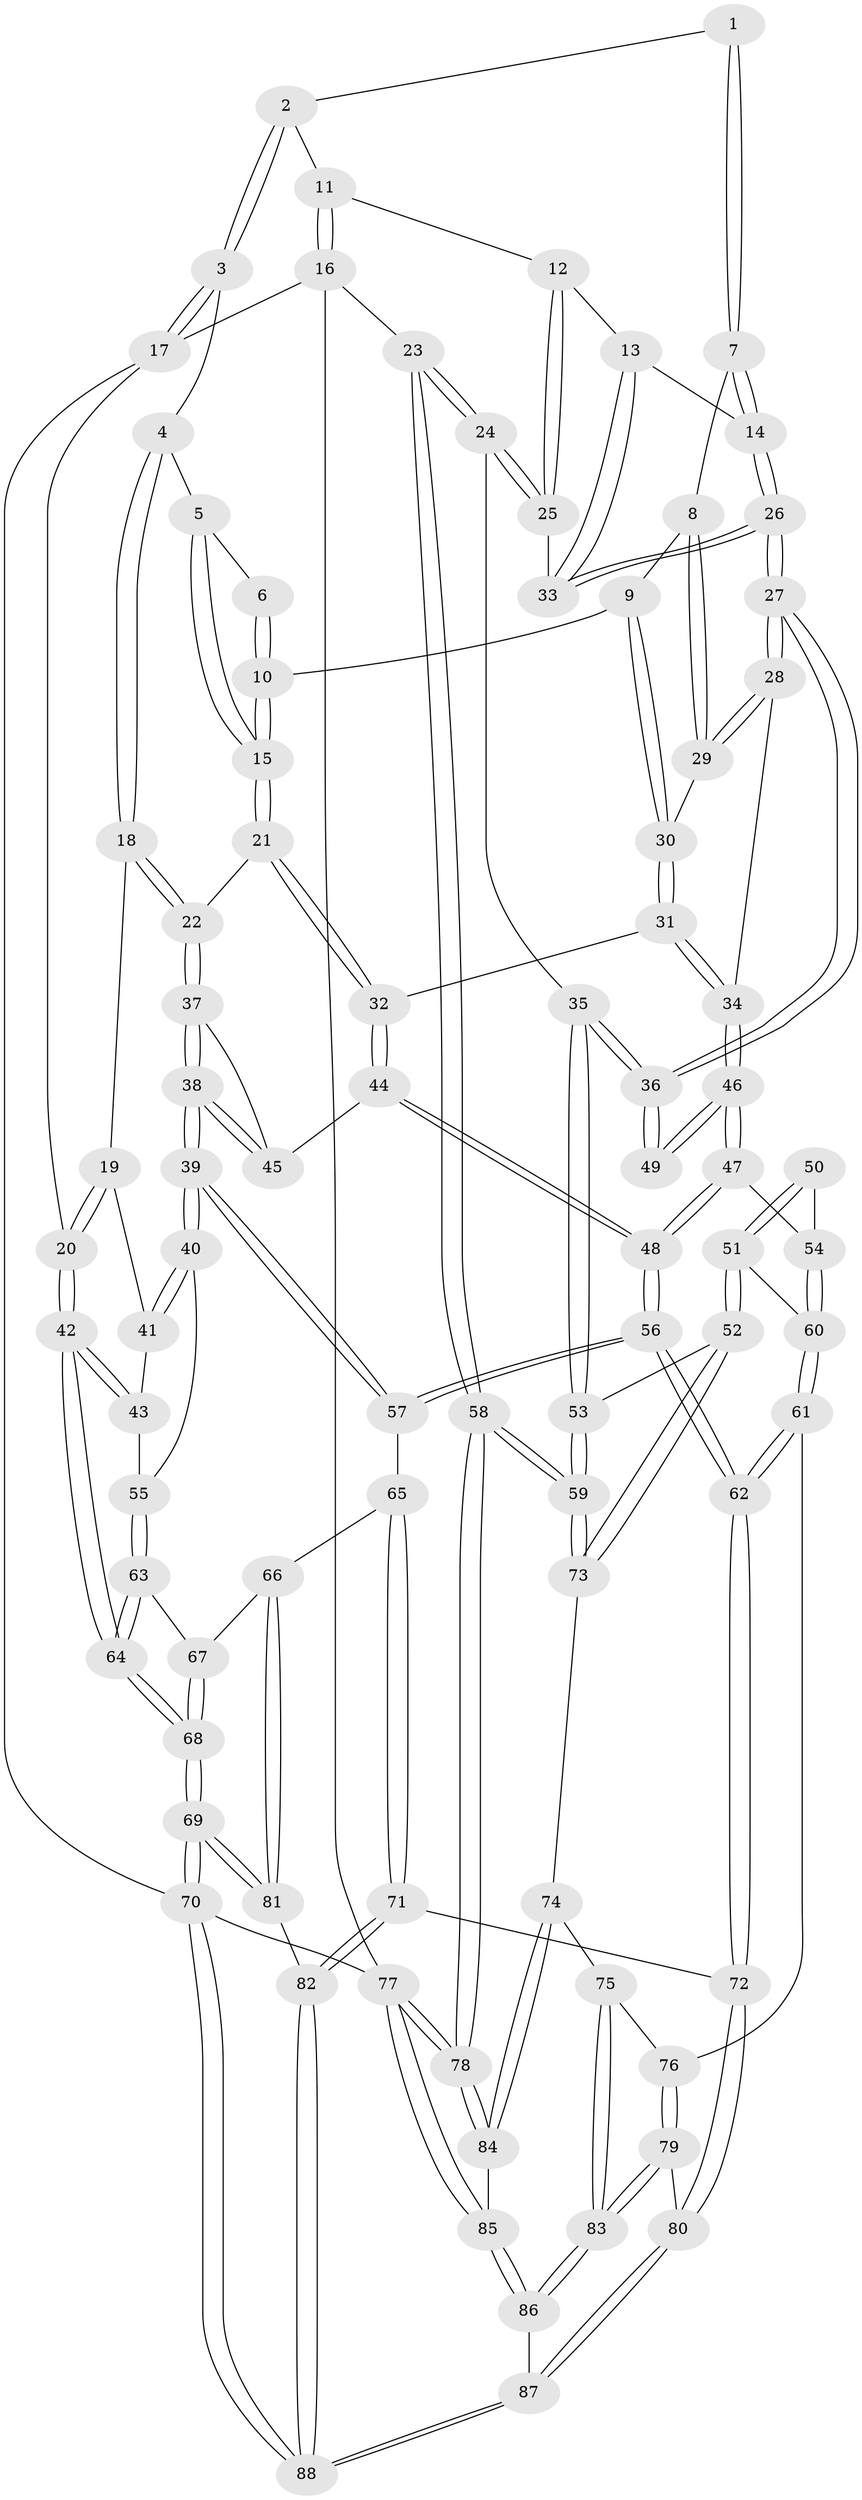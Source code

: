 // coarse degree distribution, {5: 0.14814814814814814, 3: 0.37037037037037035, 2: 0.1111111111111111, 4: 0.2962962962962963, 6: 0.07407407407407407}
// Generated by graph-tools (version 1.1) at 2025/54/03/04/25 22:54:35]
// undirected, 88 vertices, 217 edges
graph export_dot {
  node [color=gray90,style=filled];
  1 [pos="+0.6088984562051628+0"];
  2 [pos="+0.6136267636726511+0"];
  3 [pos="+0.12202561103194606+0"];
  4 [pos="+0.1305019269373546+0"];
  5 [pos="+0.3516854493943391+0.07572803289090418"];
  6 [pos="+0.4575545517176929+0.0570759150843351"];
  7 [pos="+0.5988250400713553+0.11949487587877754"];
  8 [pos="+0.5693412171662187+0.15275867739508703"];
  9 [pos="+0.50070391368643+0.17283245818949083"];
  10 [pos="+0.4613165142464459+0.1676011291143413"];
  11 [pos="+0.9744953251116152+0"];
  12 [pos="+0.8802492724354556+0.01112036809344994"];
  13 [pos="+0.8203861258486056+0.1519955248693244"];
  14 [pos="+0.7719940214503974+0.20034758464242475"];
  15 [pos="+0.3924970483066809+0.17620230954734942"];
  16 [pos="+1+0"];
  17 [pos="+0+0"];
  18 [pos="+0.18128181057665288+0.25515980782170333"];
  19 [pos="+0.1564482836112749+0.2723541381074989"];
  20 [pos="+0+0.22001222558110253"];
  21 [pos="+0.3186129828108523+0.2765521423329954"];
  22 [pos="+0.2794952550420539+0.28260229196902487"];
  23 [pos="+1+0.3460771819099826"];
  24 [pos="+1+0.34550940740342123"];
  25 [pos="+1+0.2785894275734208"];
  26 [pos="+0.7626531634519381+0.299443821031279"];
  27 [pos="+0.7533683137311448+0.3274015396334608"];
  28 [pos="+0.6157535583307605+0.3261523265334565"];
  29 [pos="+0.6054982584401992+0.29400405229552284"];
  30 [pos="+0.4963893049325741+0.2519649915437444"];
  31 [pos="+0.48348811672641084+0.32689242479544545"];
  32 [pos="+0.39799281163676553+0.3364921675737914"];
  33 [pos="+0.9816414765046103+0.26918817228219566"];
  34 [pos="+0.5676934054889998+0.36414225400932665"];
  35 [pos="+0.8170359718544059+0.4645012532798379"];
  36 [pos="+0.8150703798298548+0.46208431691890445"];
  37 [pos="+0.27860950697653253+0.38551952850969545"];
  38 [pos="+0.242016819504821+0.518071334459315"];
  39 [pos="+0.21228908273081917+0.5412350118616553"];
  40 [pos="+0.20695371808971116+0.5403657652710949"];
  41 [pos="+0.15565136691383474+0.27480370784248953"];
  42 [pos="+0+0.48783871912839416"];
  43 [pos="+0.03869942860128798+0.4673214783767568"];
  44 [pos="+0.41536435377370584+0.4916976533548134"];
  45 [pos="+0.39841534129819506+0.4915207560122882"];
  46 [pos="+0.5579567233618912+0.4456159329746998"];
  47 [pos="+0.49156903048237305+0.5245367725329778"];
  48 [pos="+0.46900594738856954+0.5358701173593549"];
  49 [pos="+0.613254931188985+0.4642520720988102"];
  50 [pos="+0.6239390435023422+0.489292682413491"];
  51 [pos="+0.7133150771888426+0.6039733430237599"];
  52 [pos="+0.7800420346307482+0.5911603547426515"];
  53 [pos="+0.8135549694440444+0.5161930038671732"];
  54 [pos="+0.6280348911161437+0.578661627108516"];
  55 [pos="+0.1560207434647826+0.5464806944070357"];
  56 [pos="+0.44247782727046336+0.6740658238002016"];
  57 [pos="+0.22398897711777954+0.5603990021493829"];
  58 [pos="+1+0.6994090869223196"];
  59 [pos="+1+0.6990993823547337"];
  60 [pos="+0.6863086318820742+0.6119736152723192"];
  61 [pos="+0.6020731927976308+0.7019892537940353"];
  62 [pos="+0.44361490737922+0.6830836113773706"];
  63 [pos="+0.08404315719384417+0.6695188582946473"];
  64 [pos="+0+0.6396286361559806"];
  65 [pos="+0.23283904981625894+0.6329727018229779"];
  66 [pos="+0.1507137172658095+0.7846696184661176"];
  67 [pos="+0.13957829617623602+0.7720554270011093"];
  68 [pos="+0+0.766471877060278"];
  69 [pos="+0+1"];
  70 [pos="+0+1"];
  71 [pos="+0.3734684246820364+0.8032652254330584"];
  72 [pos="+0.3854709891798161+0.7988382272559328"];
  73 [pos="+0.8429278240075928+0.7617589482860134"];
  74 [pos="+0.8238033238809649+0.7992525592499452"];
  75 [pos="+0.769945501142678+0.8192042964408526"];
  76 [pos="+0.6153968077283106+0.7287586530115844"];
  77 [pos="+1+1"];
  78 [pos="+1+1"];
  79 [pos="+0.5844194272194859+0.8726630001754816"];
  80 [pos="+0.4832159822382838+0.8751696598097755"];
  81 [pos="+0.16263068626199612+0.8095573987628815"];
  82 [pos="+0.29706127436711316+0.8517214516230655"];
  83 [pos="+0.6676943796596675+0.9130395112408328"];
  84 [pos="+0.862815998753663+0.882515687766579"];
  85 [pos="+0.7098343359270985+1"];
  86 [pos="+0.6914019110831429+1"];
  87 [pos="+0.5024595043422009+1"];
  88 [pos="+0.2557857095107641+1"];
  1 -- 2;
  1 -- 7;
  1 -- 7;
  2 -- 3;
  2 -- 3;
  2 -- 11;
  3 -- 4;
  3 -- 17;
  3 -- 17;
  4 -- 5;
  4 -- 18;
  4 -- 18;
  5 -- 6;
  5 -- 15;
  5 -- 15;
  6 -- 10;
  6 -- 10;
  7 -- 8;
  7 -- 14;
  7 -- 14;
  8 -- 9;
  8 -- 29;
  8 -- 29;
  9 -- 10;
  9 -- 30;
  9 -- 30;
  10 -- 15;
  10 -- 15;
  11 -- 12;
  11 -- 16;
  11 -- 16;
  12 -- 13;
  12 -- 25;
  12 -- 25;
  13 -- 14;
  13 -- 33;
  13 -- 33;
  14 -- 26;
  14 -- 26;
  15 -- 21;
  15 -- 21;
  16 -- 17;
  16 -- 23;
  16 -- 77;
  17 -- 20;
  17 -- 70;
  18 -- 19;
  18 -- 22;
  18 -- 22;
  19 -- 20;
  19 -- 20;
  19 -- 41;
  20 -- 42;
  20 -- 42;
  21 -- 22;
  21 -- 32;
  21 -- 32;
  22 -- 37;
  22 -- 37;
  23 -- 24;
  23 -- 24;
  23 -- 58;
  23 -- 58;
  24 -- 25;
  24 -- 25;
  24 -- 35;
  25 -- 33;
  26 -- 27;
  26 -- 27;
  26 -- 33;
  26 -- 33;
  27 -- 28;
  27 -- 28;
  27 -- 36;
  27 -- 36;
  28 -- 29;
  28 -- 29;
  28 -- 34;
  29 -- 30;
  30 -- 31;
  30 -- 31;
  31 -- 32;
  31 -- 34;
  31 -- 34;
  32 -- 44;
  32 -- 44;
  34 -- 46;
  34 -- 46;
  35 -- 36;
  35 -- 36;
  35 -- 53;
  35 -- 53;
  36 -- 49;
  36 -- 49;
  37 -- 38;
  37 -- 38;
  37 -- 45;
  38 -- 39;
  38 -- 39;
  38 -- 45;
  38 -- 45;
  39 -- 40;
  39 -- 40;
  39 -- 57;
  39 -- 57;
  40 -- 41;
  40 -- 41;
  40 -- 55;
  41 -- 43;
  42 -- 43;
  42 -- 43;
  42 -- 64;
  42 -- 64;
  43 -- 55;
  44 -- 45;
  44 -- 48;
  44 -- 48;
  46 -- 47;
  46 -- 47;
  46 -- 49;
  46 -- 49;
  47 -- 48;
  47 -- 48;
  47 -- 54;
  48 -- 56;
  48 -- 56;
  50 -- 51;
  50 -- 51;
  50 -- 54;
  51 -- 52;
  51 -- 52;
  51 -- 60;
  52 -- 53;
  52 -- 73;
  52 -- 73;
  53 -- 59;
  53 -- 59;
  54 -- 60;
  54 -- 60;
  55 -- 63;
  55 -- 63;
  56 -- 57;
  56 -- 57;
  56 -- 62;
  56 -- 62;
  57 -- 65;
  58 -- 59;
  58 -- 59;
  58 -- 78;
  58 -- 78;
  59 -- 73;
  59 -- 73;
  60 -- 61;
  60 -- 61;
  61 -- 62;
  61 -- 62;
  61 -- 76;
  62 -- 72;
  62 -- 72;
  63 -- 64;
  63 -- 64;
  63 -- 67;
  64 -- 68;
  64 -- 68;
  65 -- 66;
  65 -- 71;
  65 -- 71;
  66 -- 67;
  66 -- 81;
  66 -- 81;
  67 -- 68;
  67 -- 68;
  68 -- 69;
  68 -- 69;
  69 -- 70;
  69 -- 70;
  69 -- 81;
  69 -- 81;
  70 -- 88;
  70 -- 88;
  70 -- 77;
  71 -- 72;
  71 -- 82;
  71 -- 82;
  72 -- 80;
  72 -- 80;
  73 -- 74;
  74 -- 75;
  74 -- 84;
  74 -- 84;
  75 -- 76;
  75 -- 83;
  75 -- 83;
  76 -- 79;
  76 -- 79;
  77 -- 78;
  77 -- 78;
  77 -- 85;
  77 -- 85;
  78 -- 84;
  78 -- 84;
  79 -- 80;
  79 -- 83;
  79 -- 83;
  80 -- 87;
  80 -- 87;
  81 -- 82;
  82 -- 88;
  82 -- 88;
  83 -- 86;
  83 -- 86;
  84 -- 85;
  85 -- 86;
  85 -- 86;
  86 -- 87;
  87 -- 88;
  87 -- 88;
}
